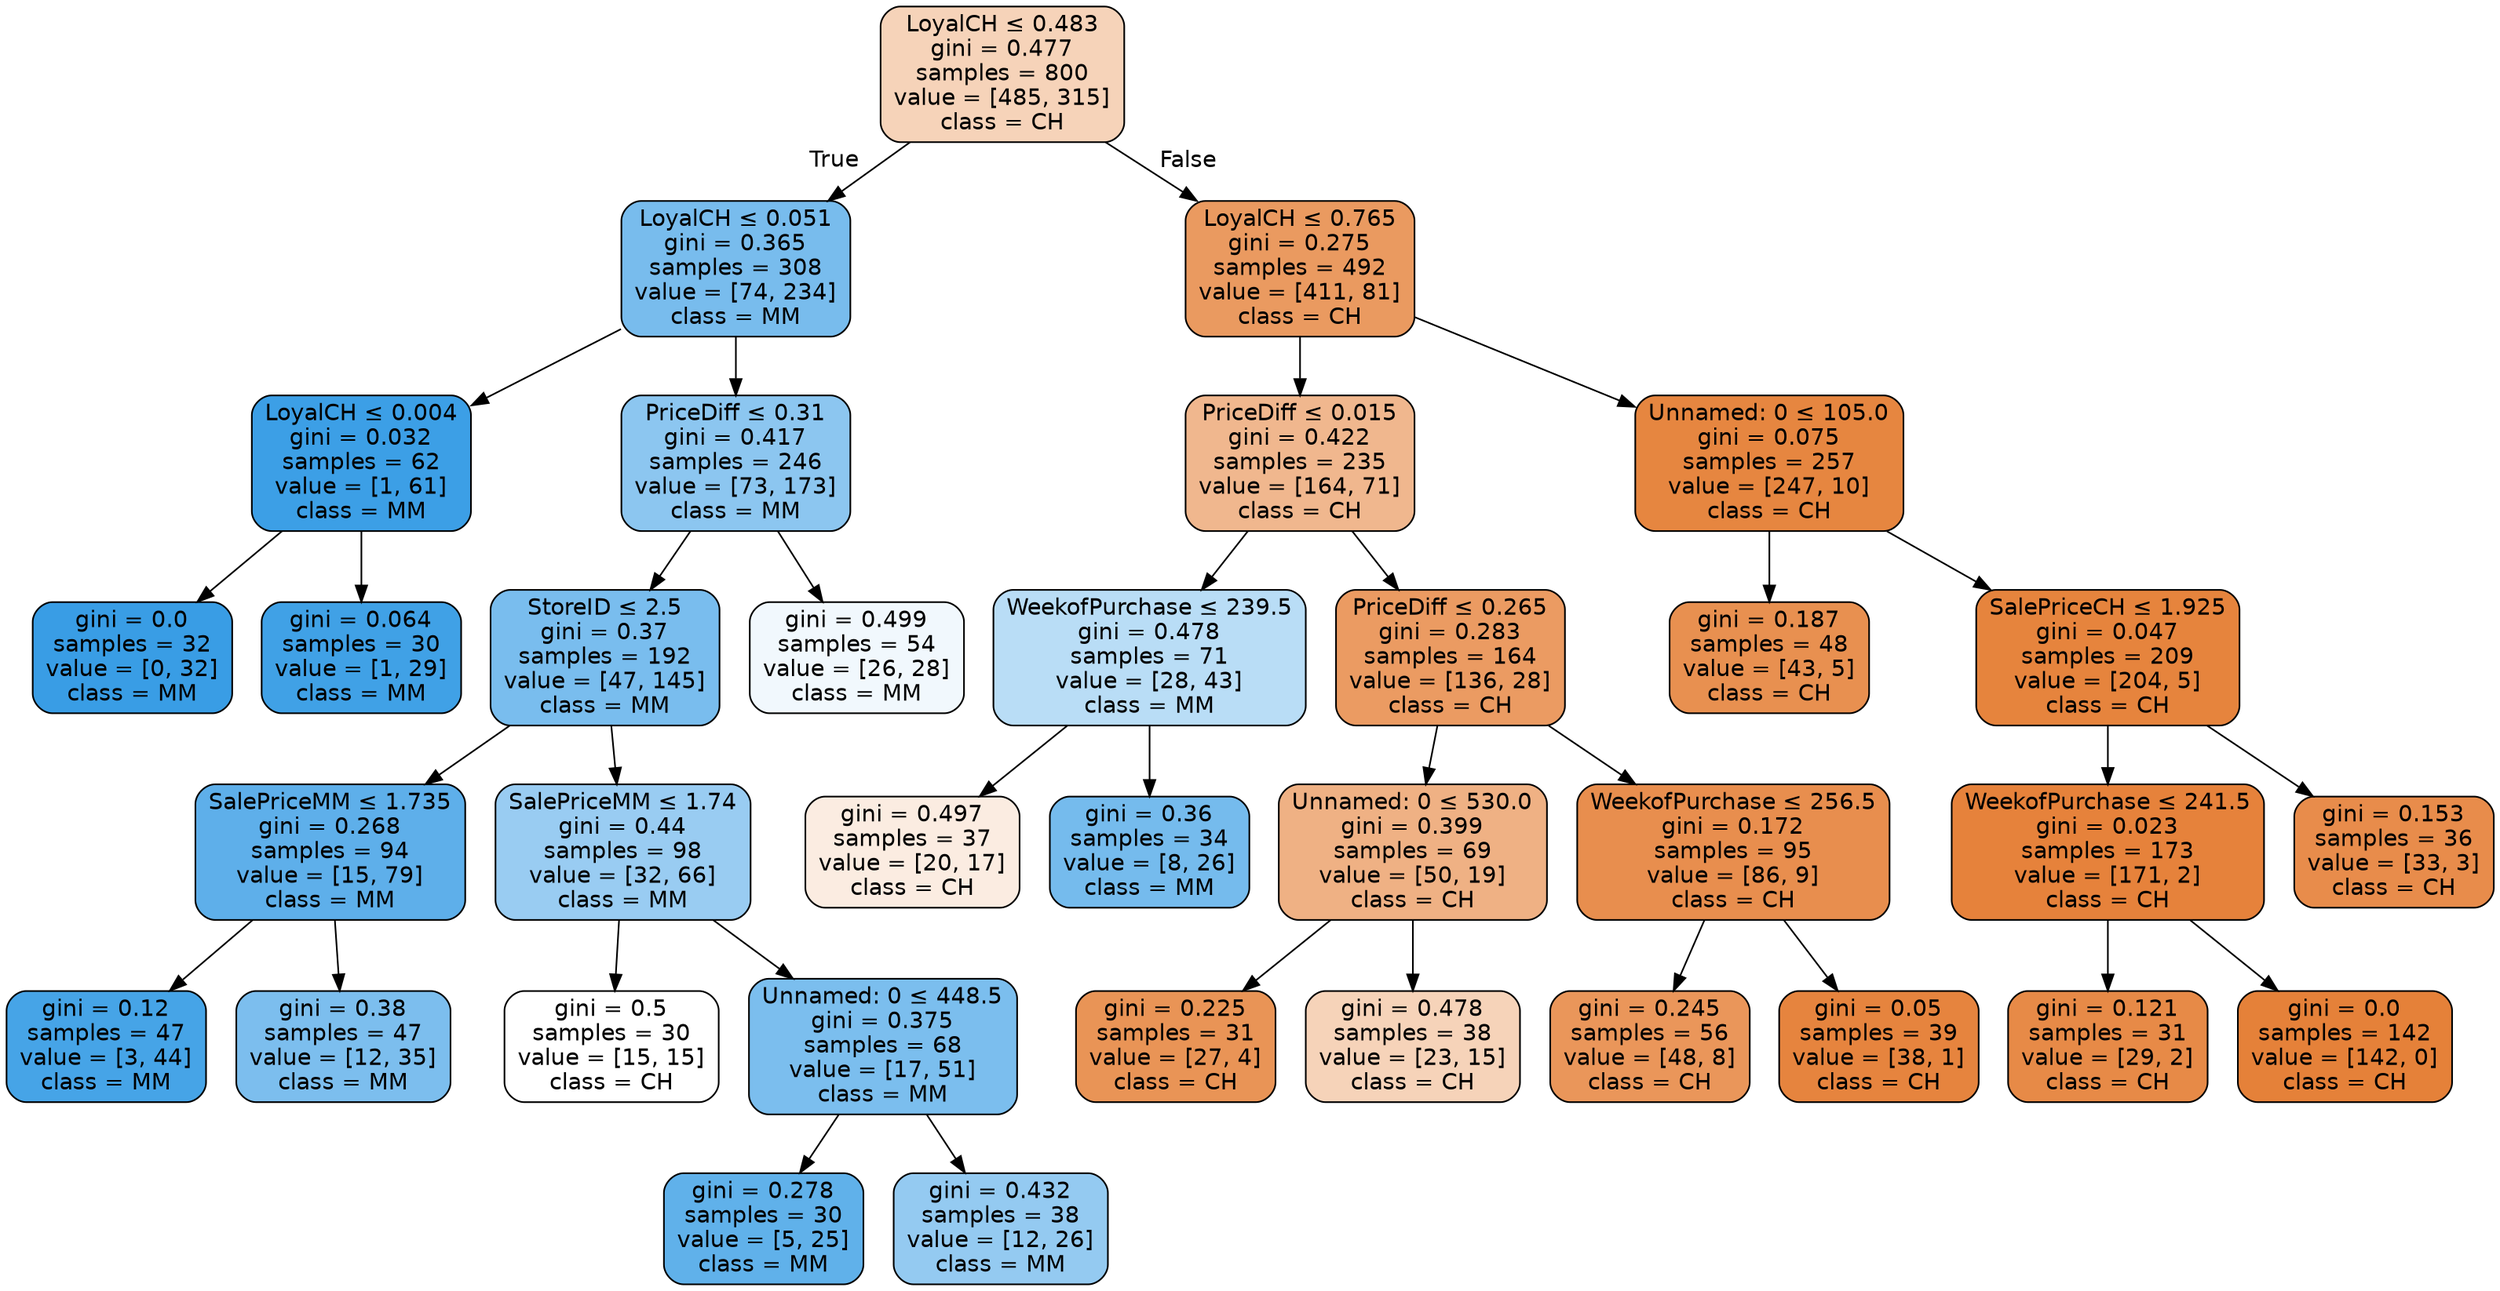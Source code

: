 digraph Tree {
node [shape=box, style="filled, rounded", color="black", fontname=helvetica] ;
edge [fontname=helvetica] ;
0 [label=<LoyalCH &le; 0.483<br/>gini = 0.477<br/>samples = 800<br/>value = [485, 315]<br/>class = CH>, fillcolor="#e5813959"] ;
1 [label=<LoyalCH &le; 0.051<br/>gini = 0.365<br/>samples = 308<br/>value = [74, 234]<br/>class = MM>, fillcolor="#399de5ae"] ;
0 -> 1 [labeldistance=2.5, labelangle=45, headlabel="True"] ;
2 [label=<LoyalCH &le; 0.004<br/>gini = 0.032<br/>samples = 62<br/>value = [1, 61]<br/>class = MM>, fillcolor="#399de5fb"] ;
1 -> 2 ;
3 [label=<gini = 0.0<br/>samples = 32<br/>value = [0, 32]<br/>class = MM>, fillcolor="#399de5ff"] ;
2 -> 3 ;
4 [label=<gini = 0.064<br/>samples = 30<br/>value = [1, 29]<br/>class = MM>, fillcolor="#399de5f6"] ;
2 -> 4 ;
5 [label=<PriceDiff &le; 0.31<br/>gini = 0.417<br/>samples = 246<br/>value = [73, 173]<br/>class = MM>, fillcolor="#399de593"] ;
1 -> 5 ;
6 [label=<StoreID &le; 2.5<br/>gini = 0.37<br/>samples = 192<br/>value = [47, 145]<br/>class = MM>, fillcolor="#399de5ac"] ;
5 -> 6 ;
7 [label=<SalePriceMM &le; 1.735<br/>gini = 0.268<br/>samples = 94<br/>value = [15, 79]<br/>class = MM>, fillcolor="#399de5cf"] ;
6 -> 7 ;
8 [label=<gini = 0.12<br/>samples = 47<br/>value = [3, 44]<br/>class = MM>, fillcolor="#399de5ee"] ;
7 -> 8 ;
9 [label=<gini = 0.38<br/>samples = 47<br/>value = [12, 35]<br/>class = MM>, fillcolor="#399de5a8"] ;
7 -> 9 ;
10 [label=<SalePriceMM &le; 1.74<br/>gini = 0.44<br/>samples = 98<br/>value = [32, 66]<br/>class = MM>, fillcolor="#399de583"] ;
6 -> 10 ;
11 [label=<gini = 0.5<br/>samples = 30<br/>value = [15, 15]<br/>class = CH>, fillcolor="#e5813900"] ;
10 -> 11 ;
12 [label=<Unnamed: 0 &le; 448.5<br/>gini = 0.375<br/>samples = 68<br/>value = [17, 51]<br/>class = MM>, fillcolor="#399de5aa"] ;
10 -> 12 ;
13 [label=<gini = 0.278<br/>samples = 30<br/>value = [5, 25]<br/>class = MM>, fillcolor="#399de5cc"] ;
12 -> 13 ;
14 [label=<gini = 0.432<br/>samples = 38<br/>value = [12, 26]<br/>class = MM>, fillcolor="#399de589"] ;
12 -> 14 ;
15 [label=<gini = 0.499<br/>samples = 54<br/>value = [26, 28]<br/>class = MM>, fillcolor="#399de512"] ;
5 -> 15 ;
16 [label=<LoyalCH &le; 0.765<br/>gini = 0.275<br/>samples = 492<br/>value = [411, 81]<br/>class = CH>, fillcolor="#e58139cd"] ;
0 -> 16 [labeldistance=2.5, labelangle=-45, headlabel="False"] ;
17 [label=<PriceDiff &le; 0.015<br/>gini = 0.422<br/>samples = 235<br/>value = [164, 71]<br/>class = CH>, fillcolor="#e5813991"] ;
16 -> 17 ;
18 [label=<WeekofPurchase &le; 239.5<br/>gini = 0.478<br/>samples = 71<br/>value = [28, 43]<br/>class = MM>, fillcolor="#399de559"] ;
17 -> 18 ;
19 [label=<gini = 0.497<br/>samples = 37<br/>value = [20, 17]<br/>class = CH>, fillcolor="#e5813926"] ;
18 -> 19 ;
20 [label=<gini = 0.36<br/>samples = 34<br/>value = [8, 26]<br/>class = MM>, fillcolor="#399de5b1"] ;
18 -> 20 ;
21 [label=<PriceDiff &le; 0.265<br/>gini = 0.283<br/>samples = 164<br/>value = [136, 28]<br/>class = CH>, fillcolor="#e58139ca"] ;
17 -> 21 ;
22 [label=<Unnamed: 0 &le; 530.0<br/>gini = 0.399<br/>samples = 69<br/>value = [50, 19]<br/>class = CH>, fillcolor="#e581399e"] ;
21 -> 22 ;
23 [label=<gini = 0.225<br/>samples = 31<br/>value = [27, 4]<br/>class = CH>, fillcolor="#e58139d9"] ;
22 -> 23 ;
24 [label=<gini = 0.478<br/>samples = 38<br/>value = [23, 15]<br/>class = CH>, fillcolor="#e5813959"] ;
22 -> 24 ;
25 [label=<WeekofPurchase &le; 256.5<br/>gini = 0.172<br/>samples = 95<br/>value = [86, 9]<br/>class = CH>, fillcolor="#e58139e4"] ;
21 -> 25 ;
26 [label=<gini = 0.245<br/>samples = 56<br/>value = [48, 8]<br/>class = CH>, fillcolor="#e58139d4"] ;
25 -> 26 ;
27 [label=<gini = 0.05<br/>samples = 39<br/>value = [38, 1]<br/>class = CH>, fillcolor="#e58139f8"] ;
25 -> 27 ;
28 [label=<Unnamed: 0 &le; 105.0<br/>gini = 0.075<br/>samples = 257<br/>value = [247, 10]<br/>class = CH>, fillcolor="#e58139f5"] ;
16 -> 28 ;
29 [label=<gini = 0.187<br/>samples = 48<br/>value = [43, 5]<br/>class = CH>, fillcolor="#e58139e1"] ;
28 -> 29 ;
30 [label=<SalePriceCH &le; 1.925<br/>gini = 0.047<br/>samples = 209<br/>value = [204, 5]<br/>class = CH>, fillcolor="#e58139f9"] ;
28 -> 30 ;
31 [label=<WeekofPurchase &le; 241.5<br/>gini = 0.023<br/>samples = 173<br/>value = [171, 2]<br/>class = CH>, fillcolor="#e58139fc"] ;
30 -> 31 ;
32 [label=<gini = 0.121<br/>samples = 31<br/>value = [29, 2]<br/>class = CH>, fillcolor="#e58139ed"] ;
31 -> 32 ;
33 [label=<gini = 0.0<br/>samples = 142<br/>value = [142, 0]<br/>class = CH>, fillcolor="#e58139ff"] ;
31 -> 33 ;
34 [label=<gini = 0.153<br/>samples = 36<br/>value = [33, 3]<br/>class = CH>, fillcolor="#e58139e8"] ;
30 -> 34 ;
}